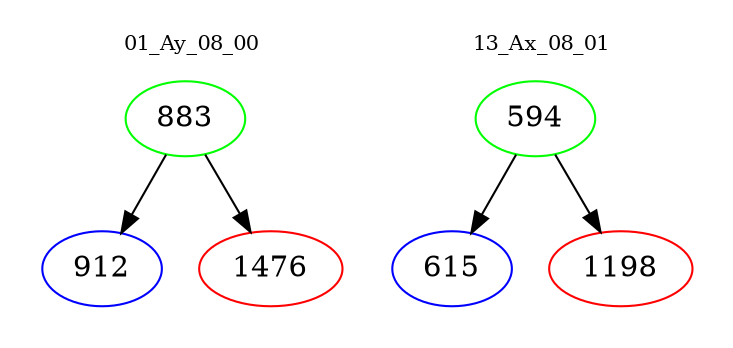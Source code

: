 digraph{
subgraph cluster_0 {
color = white
label = "01_Ay_08_00";
fontsize=10;
T0_883 [label="883", color="green"]
T0_883 -> T0_912 [color="black"]
T0_912 [label="912", color="blue"]
T0_883 -> T0_1476 [color="black"]
T0_1476 [label="1476", color="red"]
}
subgraph cluster_1 {
color = white
label = "13_Ax_08_01";
fontsize=10;
T1_594 [label="594", color="green"]
T1_594 -> T1_615 [color="black"]
T1_615 [label="615", color="blue"]
T1_594 -> T1_1198 [color="black"]
T1_1198 [label="1198", color="red"]
}
}
